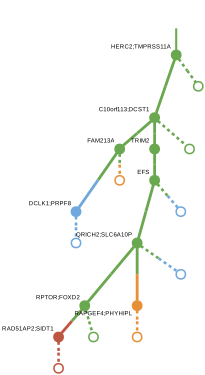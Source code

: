 strict digraph  {
graph[splines=false]; nodesep=0.7; rankdir=TB; ranksep=0.6; forcelabels=true; dpi=600; size=2.5;
0 [color="#6aa84fff", fillcolor="#6aa84fff", fixedsize=true, fontname=Arial, fontsize="12pt", height="0.25", label="", penwidth=3, shape=circle, style=filled, xlabel="HERC2;TMPRSS11A"];
3 [color="#6aa84fff", fillcolor="#6aa84fff", fixedsize=true, fontname=Arial, fontsize="12pt", height="0.25", label="", penwidth=3, shape=circle, style=filled, xlabel="C10orf113;DCST1"];
10 [color="#6aa84fff", fillcolor="#6aa84fff", fixedsize=true, fontname=Arial, fontsize="12pt", height="0.25", label="", penwidth=3, shape=circle, style=solid, xlabel=""];
1 [color="#6aa84fff", fillcolor="#6aa84fff", fixedsize=true, fontname=Arial, fontsize="12pt", height="0.25", label="", penwidth=3, shape=circle, style=filled, xlabel="RPTOR;FOXD2"];
8 [color="#be5742ff", fillcolor="#be5742ff", fixedsize=true, fontname=Arial, fontsize="12pt", height="0.25", label="", penwidth=3, shape=circle, style=filled, xlabel="RAD51AP2;SIDT1"];
11 [color="#6aa84fff", fillcolor="#6aa84fff", fixedsize=true, fontname=Arial, fontsize="12pt", height="0.25", label="", penwidth=3, shape=circle, style=solid, xlabel=""];
2 [color="#e69138ff", fillcolor="#e69138ff", fixedsize=true, fontname=Arial, fontsize="12pt", height="0.25", label="", penwidth=3, shape=circle, style=filled, xlabel="RAPGEF4;PHYHIPL"];
12 [color="#e69138ff", fillcolor="#e69138ff", fixedsize=true, fontname=Arial, fontsize="12pt", height="0.25", label="", penwidth=3, shape=circle, style=solid, xlabel=""];
6 [color="#6aa84fff", fillcolor="#6aa84fff", fixedsize=true, fontname=Arial, fontsize="12pt", height="0.25", label="", penwidth=3, shape=circle, style=filled, xlabel=FAM213A];
9 [color="#6aa84fff", fillcolor="#6aa84fff", fixedsize=true, fontname=Arial, fontsize="12pt", height="0.25", label="", penwidth=3, shape=circle, style=filled, xlabel=TRIM2];
13 [color="#6aa84fff", fillcolor="#6aa84fff", fixedsize=true, fontname=Arial, fontsize="12pt", height="0.25", label="", penwidth=3, shape=circle, style=solid, xlabel=""];
4 [color="#6fa8dcff", fillcolor="#6fa8dcff", fixedsize=true, fontname=Arial, fontsize="12pt", height="0.25", label="", penwidth=3, shape=circle, style=filled, xlabel="DCLK1;PRPF8"];
14 [color="#6fa8dcff", fillcolor="#6fa8dcff", fixedsize=true, fontname=Arial, fontsize="12pt", height="0.25", label="", penwidth=3, shape=circle, style=solid, xlabel=""];
5 [color="#6aa84fff", fillcolor="#6aa84fff", fixedsize=true, fontname=Arial, fontsize="12pt", height="0.25", label="", penwidth=3, shape=circle, style=filled, xlabel=EFS];
7 [color="#6aa84fff", fillcolor="#6aa84fff", fixedsize=true, fontname=Arial, fontsize="12pt", height="0.25", label="", penwidth=3, shape=circle, style=filled, xlabel="QRICH2;SLC6A10P"];
15 [color="#6fa8dcff", fillcolor="#6fa8dcff", fixedsize=true, fontname=Arial, fontsize="12pt", height="0.25", label="", penwidth=3, shape=circle, style=solid, xlabel=""];
16 [color="#e69138ff", fillcolor="#e69138ff", fixedsize=true, fontname=Arial, fontsize="12pt", height="0.25", label="", penwidth=3, shape=circle, style=solid, xlabel=""];
17 [color="#6fa8dcff", fillcolor="#6fa8dcff", fixedsize=true, fontname=Arial, fontsize="12pt", height="0.25", label="", penwidth=3, shape=circle, style=solid, xlabel=""];
18 [color="#be5742ff", fillcolor="#be5742ff", fixedsize=true, fontname=Arial, fontsize="12pt", height="0.25", label="", penwidth=3, shape=circle, style=solid, xlabel=""];
normal [label="", penwidth=3, style=invis, xlabel="HERC2;TMPRSS11A"];
0 -> 3  [arrowsize=0, color="#6aa84fff;0.5:#6aa84fff", minlen="2.125", penwidth="5.5", style=solid];
0 -> 10  [arrowsize=0, color="#6aa84fff;0.5:#6aa84fff", minlen="1.1875", penwidth=5, style=dashed];
3 -> 6  [arrowsize=0, color="#6aa84fff;0.5:#6aa84fff", minlen="1.375", penwidth="5.5", style=solid];
3 -> 9  [arrowsize=0, color="#6aa84fff;0.5:#6aa84fff", minlen="1.375", penwidth="5.5", style=solid];
3 -> 13  [arrowsize=0, color="#6aa84fff;0.5:#6aa84fff", minlen="1.1875", penwidth=5, style=dashed];
1 -> 8  [arrowsize=0, color="#6aa84fff;0.5:#be5742ff", minlen="1.75", penwidth="5.5", style=solid];
1 -> 11  [arrowsize=0, color="#6aa84fff;0.5:#6aa84fff", minlen="1.1875", penwidth=5, style=dashed];
8 -> 18  [arrowsize=0, color="#be5742ff;0.5:#be5742ff", minlen="1.1875", penwidth=5, style=dashed];
2 -> 12  [arrowsize=0, color="#e69138ff;0.5:#e69138ff", minlen="1.1875", penwidth=5, style=dashed];
6 -> 4  [arrowsize=0, color="#6aa84fff;0.5:#6fa8dcff", minlen="2.5", penwidth="5.5", style=solid];
6 -> 16  [arrowsize=0, color="#6aa84fff;0.5:#e69138ff", minlen="1.1875", penwidth=5, style=dashed];
9 -> 5  [arrowsize=0, color="#6aa84fff;0.5:#6aa84fff", minlen="1.375", penwidth="5.5", style=solid];
4 -> 14  [arrowsize=0, color="#6fa8dcff;0.5:#6fa8dcff", minlen="1.1875", penwidth=5, style=dashed];
5 -> 7  [arrowsize=0, color="#6aa84fff;0.5:#6aa84fff", minlen="2.125", penwidth="5.5", style=solid];
5 -> 15  [arrowsize=0, color="#6aa84fff;0.5:#6fa8dcff", minlen="1.1875", penwidth=5, style=dashed];
7 -> 1  [arrowsize=0, color="#6aa84fff;0.5:#6aa84fff", minlen="2.125", penwidth="5.5", style=solid];
7 -> 2  [arrowsize=0, color="#6aa84fff;0.5:#e69138ff", minlen="2.5", penwidth="5.5", style=solid];
7 -> 17  [arrowsize=0, color="#6aa84fff;0.5:#6fa8dcff", minlen="1.1875", penwidth=5, style=dashed];
normal -> 0  [arrowsize=0, color="#6aa84fff", label="", penwidth=4, style=solid];
}
